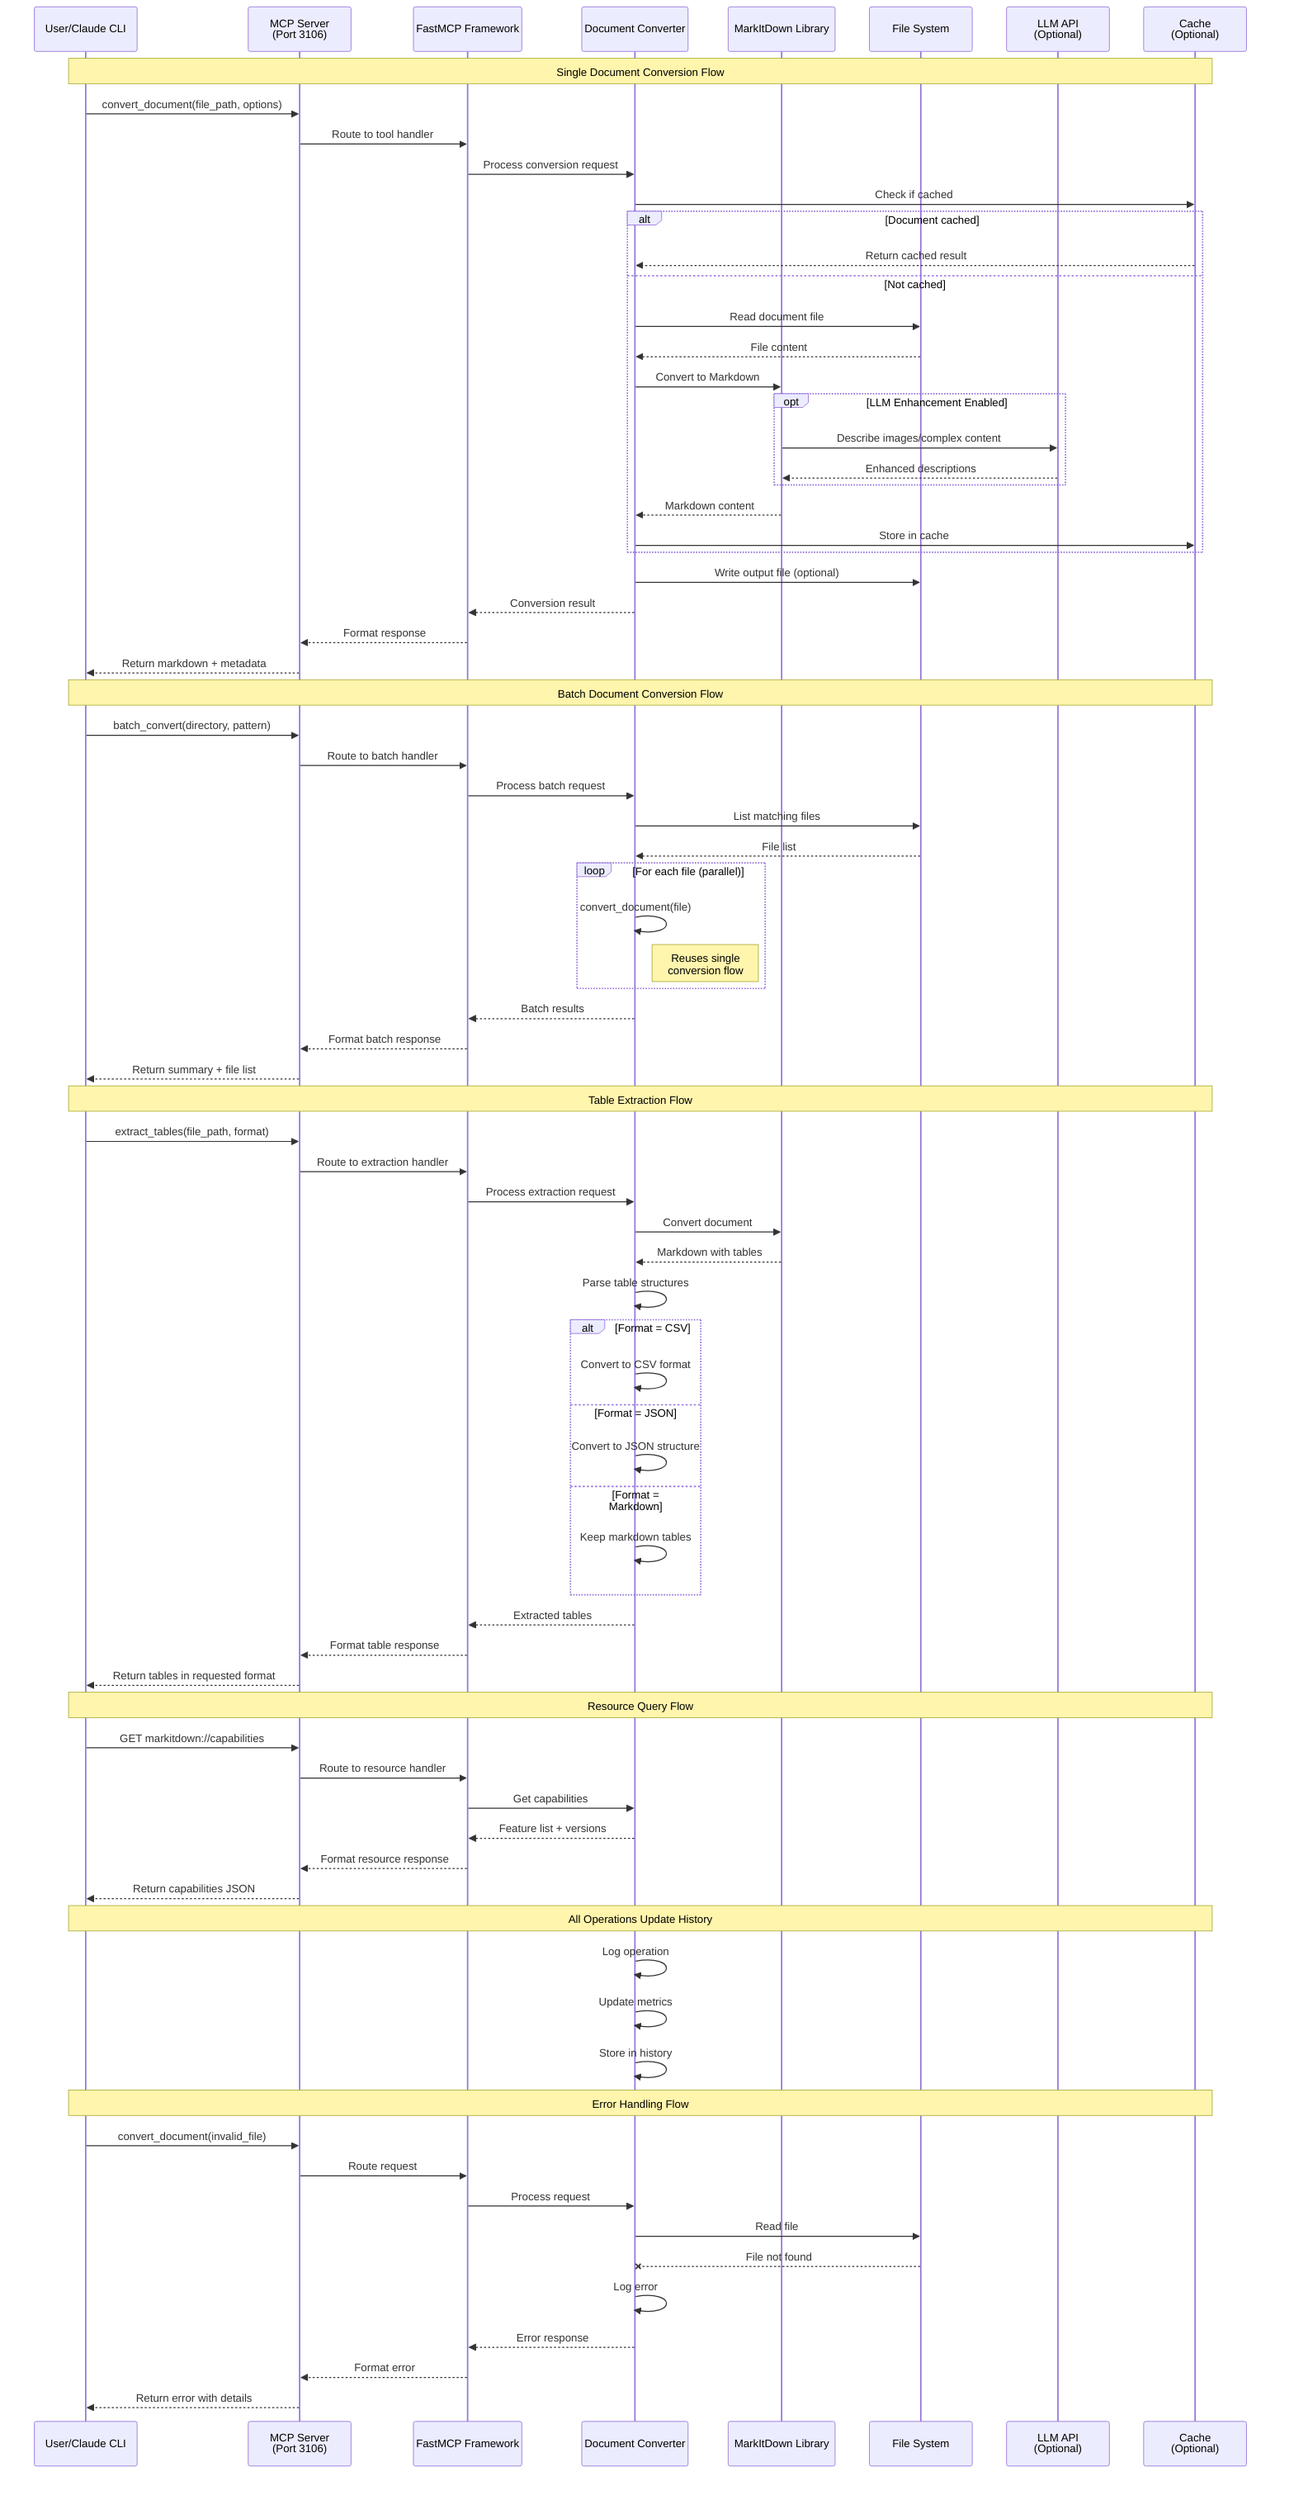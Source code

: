 sequenceDiagram
    %% MarkItDown MCP Data Flow Sequence Diagram
    
    participant User as User/Claude CLI
    participant MCP as MCP Server<br/>(Port 3106)
    participant FastMCP as FastMCP Framework
    participant Conv as Document Converter
    participant MD as MarkItDown Library
    participant FS as File System
    participant LLM as LLM API<br/>(Optional)
    participant Cache as Cache<br/>(Optional)
    
    %% Document Conversion Flow
    Note over User, Cache: Single Document Conversion Flow
    
    User->>MCP: convert_document(file_path, options)
    MCP->>FastMCP: Route to tool handler
    FastMCP->>Conv: Process conversion request
    
    %% Check cache
    Conv->>Cache: Check if cached
    alt Document cached
        Cache-->>Conv: Return cached result
    else Not cached
        Conv->>FS: Read document file
        FS-->>Conv: File content
        Conv->>MD: Convert to Markdown
        
        %% Optional LLM enhancement
        opt LLM Enhancement Enabled
            MD->>LLM: Describe images/complex content
            LLM-->>MD: Enhanced descriptions
        end
        
        MD-->>Conv: Markdown content
        Conv->>Cache: Store in cache
    end
    
    Conv->>FS: Write output file (optional)
    Conv-->>FastMCP: Conversion result
    FastMCP-->>MCP: Format response
    MCP-->>User: Return markdown + metadata
    
    %% Batch Conversion Flow
    Note over User, Cache: Batch Document Conversion Flow
    
    User->>MCP: batch_convert(directory, pattern)
    MCP->>FastMCP: Route to batch handler
    FastMCP->>Conv: Process batch request
    
    Conv->>FS: List matching files
    FS-->>Conv: File list
    
    loop For each file (parallel)
        Conv->>Conv: convert_document(file)
        Note right of Conv: Reuses single<br/>conversion flow
    end
    
    Conv-->>FastMCP: Batch results
    FastMCP-->>MCP: Format batch response
    MCP-->>User: Return summary + file list
    
    %% Table Extraction Flow
    Note over User, Cache: Table Extraction Flow
    
    User->>MCP: extract_tables(file_path, format)
    MCP->>FastMCP: Route to extraction handler
    FastMCP->>Conv: Process extraction request
    
    Conv->>MD: Convert document
    MD-->>Conv: Markdown with tables
    Conv->>Conv: Parse table structures
    
    alt Format = CSV
        Conv->>Conv: Convert to CSV format
    else Format = JSON
        Conv->>Conv: Convert to JSON structure
    else Format = Markdown
        Conv->>Conv: Keep markdown tables
    end
    
    Conv-->>FastMCP: Extracted tables
    FastMCP-->>MCP: Format table response
    MCP-->>User: Return tables in requested format
    
    %% Resource Query Flow
    Note over User, Cache: Resource Query Flow
    
    User->>MCP: GET markitdown://capabilities
    MCP->>FastMCP: Route to resource handler
    FastMCP->>Conv: Get capabilities
    Conv-->>FastMCP: Feature list + versions
    FastMCP-->>MCP: Format resource response
    MCP-->>User: Return capabilities JSON
    
    %% History Tracking
    Note over User, Cache: All Operations Update History
    
    Conv->>Conv: Log operation
    Conv->>Conv: Update metrics
    Conv->>Conv: Store in history
    
    %% Error Handling Flow
    Note over User, Cache: Error Handling Flow
    
    User->>MCP: convert_document(invalid_file)
    MCP->>FastMCP: Route request
    FastMCP->>Conv: Process request
    Conv->>FS: Read file
    FS--xConv: File not found
    Conv->>Conv: Log error
    Conv-->>FastMCP: Error response
    FastMCP-->>MCP: Format error
    MCP-->>User: Return error with details